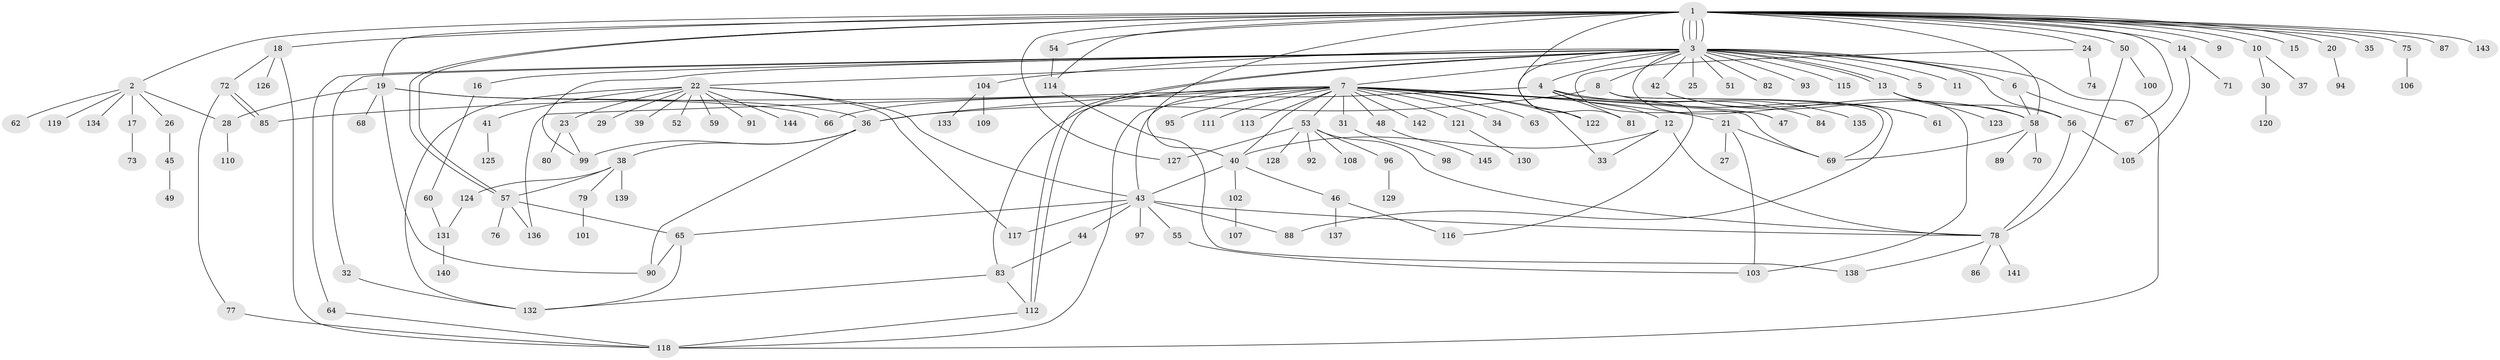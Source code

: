 // coarse degree distribution, {29: 0.00909090909090909, 7: 0.045454545454545456, 28: 0.00909090909090909, 9: 0.00909090909090909, 1: 0.5272727272727272, 3: 0.06363636363636363, 27: 0.00909090909090909, 2: 0.23636363636363636, 10: 0.00909090909090909, 5: 0.01818181818181818, 11: 0.00909090909090909, 4: 0.03636363636363636, 14: 0.00909090909090909, 6: 0.00909090909090909}
// Generated by graph-tools (version 1.1) at 2025/51/02/27/25 19:51:58]
// undirected, 145 vertices, 204 edges
graph export_dot {
graph [start="1"]
  node [color=gray90,style=filled];
  1;
  2;
  3;
  4;
  5;
  6;
  7;
  8;
  9;
  10;
  11;
  12;
  13;
  14;
  15;
  16;
  17;
  18;
  19;
  20;
  21;
  22;
  23;
  24;
  25;
  26;
  27;
  28;
  29;
  30;
  31;
  32;
  33;
  34;
  35;
  36;
  37;
  38;
  39;
  40;
  41;
  42;
  43;
  44;
  45;
  46;
  47;
  48;
  49;
  50;
  51;
  52;
  53;
  54;
  55;
  56;
  57;
  58;
  59;
  60;
  61;
  62;
  63;
  64;
  65;
  66;
  67;
  68;
  69;
  70;
  71;
  72;
  73;
  74;
  75;
  76;
  77;
  78;
  79;
  80;
  81;
  82;
  83;
  84;
  85;
  86;
  87;
  88;
  89;
  90;
  91;
  92;
  93;
  94;
  95;
  96;
  97;
  98;
  99;
  100;
  101;
  102;
  103;
  104;
  105;
  106;
  107;
  108;
  109;
  110;
  111;
  112;
  113;
  114;
  115;
  116;
  117;
  118;
  119;
  120;
  121;
  122;
  123;
  124;
  125;
  126;
  127;
  128;
  129;
  130;
  131;
  132;
  133;
  134;
  135;
  136;
  137;
  138;
  139;
  140;
  141;
  142;
  143;
  144;
  145;
  1 -- 2;
  1 -- 3;
  1 -- 3;
  1 -- 3;
  1 -- 3;
  1 -- 9;
  1 -- 10;
  1 -- 14;
  1 -- 15;
  1 -- 18;
  1 -- 19;
  1 -- 20;
  1 -- 24;
  1 -- 35;
  1 -- 40;
  1 -- 50;
  1 -- 54;
  1 -- 57;
  1 -- 57;
  1 -- 58;
  1 -- 67;
  1 -- 75;
  1 -- 81;
  1 -- 87;
  1 -- 114;
  1 -- 127;
  1 -- 143;
  2 -- 17;
  2 -- 26;
  2 -- 28;
  2 -- 62;
  2 -- 119;
  2 -- 134;
  3 -- 4;
  3 -- 5;
  3 -- 6;
  3 -- 7;
  3 -- 8;
  3 -- 11;
  3 -- 13;
  3 -- 13;
  3 -- 16;
  3 -- 22;
  3 -- 25;
  3 -- 32;
  3 -- 42;
  3 -- 51;
  3 -- 56;
  3 -- 64;
  3 -- 82;
  3 -- 93;
  3 -- 99;
  3 -- 103;
  3 -- 104;
  3 -- 112;
  3 -- 112;
  3 -- 115;
  3 -- 118;
  3 -- 122;
  4 -- 12;
  4 -- 66;
  4 -- 81;
  4 -- 84;
  4 -- 116;
  4 -- 135;
  6 -- 58;
  6 -- 67;
  7 -- 21;
  7 -- 31;
  7 -- 33;
  7 -- 34;
  7 -- 36;
  7 -- 40;
  7 -- 43;
  7 -- 47;
  7 -- 48;
  7 -- 53;
  7 -- 63;
  7 -- 69;
  7 -- 83;
  7 -- 85;
  7 -- 95;
  7 -- 111;
  7 -- 113;
  7 -- 118;
  7 -- 121;
  7 -- 122;
  7 -- 136;
  7 -- 142;
  8 -- 36;
  8 -- 61;
  8 -- 69;
  8 -- 88;
  10 -- 30;
  10 -- 37;
  12 -- 33;
  12 -- 40;
  12 -- 78;
  13 -- 56;
  13 -- 58;
  13 -- 123;
  14 -- 71;
  14 -- 105;
  16 -- 60;
  17 -- 73;
  18 -- 72;
  18 -- 118;
  18 -- 126;
  19 -- 28;
  19 -- 36;
  19 -- 66;
  19 -- 68;
  19 -- 90;
  20 -- 94;
  21 -- 27;
  21 -- 69;
  21 -- 103;
  22 -- 23;
  22 -- 29;
  22 -- 39;
  22 -- 41;
  22 -- 43;
  22 -- 52;
  22 -- 59;
  22 -- 91;
  22 -- 117;
  22 -- 132;
  22 -- 144;
  23 -- 80;
  23 -- 99;
  24 -- 47;
  24 -- 74;
  26 -- 45;
  28 -- 110;
  30 -- 120;
  31 -- 98;
  32 -- 132;
  36 -- 38;
  36 -- 90;
  36 -- 99;
  38 -- 57;
  38 -- 79;
  38 -- 124;
  38 -- 139;
  40 -- 43;
  40 -- 46;
  40 -- 102;
  41 -- 125;
  42 -- 58;
  42 -- 61;
  43 -- 44;
  43 -- 55;
  43 -- 65;
  43 -- 78;
  43 -- 88;
  43 -- 97;
  43 -- 117;
  44 -- 83;
  45 -- 49;
  46 -- 116;
  46 -- 137;
  48 -- 145;
  50 -- 78;
  50 -- 100;
  53 -- 78;
  53 -- 92;
  53 -- 96;
  53 -- 108;
  53 -- 127;
  53 -- 128;
  54 -- 114;
  55 -- 103;
  56 -- 78;
  56 -- 105;
  57 -- 65;
  57 -- 76;
  57 -- 136;
  58 -- 69;
  58 -- 70;
  58 -- 89;
  60 -- 131;
  64 -- 118;
  65 -- 90;
  65 -- 132;
  72 -- 77;
  72 -- 85;
  72 -- 85;
  75 -- 106;
  77 -- 118;
  78 -- 86;
  78 -- 138;
  78 -- 141;
  79 -- 101;
  83 -- 112;
  83 -- 132;
  96 -- 129;
  102 -- 107;
  104 -- 109;
  104 -- 133;
  112 -- 118;
  114 -- 138;
  121 -- 130;
  124 -- 131;
  131 -- 140;
}
